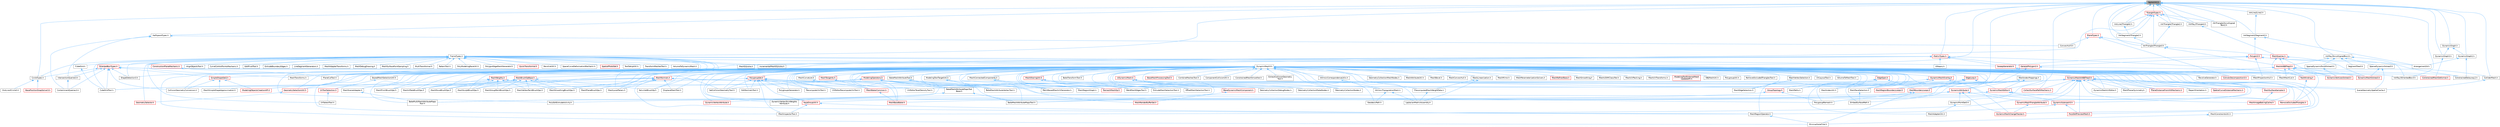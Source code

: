 digraph "VectorUtil.h"
{
 // INTERACTIVE_SVG=YES
 // LATEX_PDF_SIZE
  bgcolor="transparent";
  edge [fontname=Helvetica,fontsize=10,labelfontname=Helvetica,labelfontsize=10];
  node [fontname=Helvetica,fontsize=10,shape=box,height=0.2,width=0.4];
  Node1 [id="Node000001",label="VectorUtil.h",height=0.2,width=0.4,color="gray40", fillcolor="grey60", style="filled", fontcolor="black",tooltip=" "];
  Node1 -> Node2 [id="edge1_Node000001_Node000002",dir="back",color="steelblue1",style="solid",tooltip=" "];
  Node2 [id="Node000002",label="CircleTypes.h",height=0.2,width=0.4,color="grey40", fillcolor="white", style="filled",URL="$d0/d38/CircleTypes_8h.html",tooltip=" "];
  Node2 -> Node3 [id="edge2_Node000002_Node000003",dir="back",color="steelblue1",style="solid",tooltip=" "];
  Node3 [id="Node000003",label="BasePositionSnapSolver3.h",height=0.2,width=0.4,color="red", fillcolor="#FFF0F0", style="filled",URL="$d4/d62/BasePositionSnapSolver3_8h.html",tooltip=" "];
  Node2 -> Node11 [id="edge3_Node000002_Node000011",dir="back",color="steelblue1",style="solid",tooltip=" "];
  Node11 [id="Node000011",label="DistLine3Circle3.h",height=0.2,width=0.4,color="grey40", fillcolor="white", style="filled",URL="$dc/d29/DistLine3Circle3_8h.html",tooltip=" "];
  Node1 -> Node12 [id="edge4_Node000001_Node000012",dir="back",color="steelblue1",style="solid",tooltip=" "];
  Node12 [id="Node000012",label="ColliderMesh.h",height=0.2,width=0.4,color="grey40", fillcolor="white", style="filled",URL="$d8/d3c/ColliderMesh_8h.html",tooltip=" "];
  Node12 -> Node13 [id="edge5_Node000012_Node000013",dir="back",color="steelblue1",style="solid",tooltip=" "];
  Node13 [id="Node000013",label="SceneGeometrySpatialCache.h",height=0.2,width=0.4,color="grey40", fillcolor="white", style="filled",URL="$d6/d6f/SceneGeometrySpatialCache_8h.html",tooltip=" "];
  Node1 -> Node14 [id="edge6_Node000001_Node000014",dir="back",color="steelblue1",style="solid",tooltip=" "];
  Node14 [id="Node000014",label="DynamicGraph.h",height=0.2,width=0.4,color="grey40", fillcolor="white", style="filled",URL="$d9/d3f/DynamicGraph_8h.html",tooltip=" "];
  Node14 -> Node15 [id="edge7_Node000014_Node000015",dir="back",color="steelblue1",style="solid",tooltip=" "];
  Node15 [id="Node000015",label="DynamicGraph2.h",height=0.2,width=0.4,color="grey40", fillcolor="white", style="filled",URL="$df/d51/DynamicGraph2_8h.html",tooltip=" "];
  Node15 -> Node16 [id="edge8_Node000015_Node000016",dir="back",color="steelblue1",style="solid",tooltip=" "];
  Node16 [id="Node000016",label="Arrangement2d.h",height=0.2,width=0.4,color="grey40", fillcolor="white", style="filled",URL="$de/d7e/Arrangement2d_8h.html",tooltip=" "];
  Node15 -> Node17 [id="edge9_Node000015_Node000017",dir="back",color="steelblue1",style="solid",tooltip=" "];
  Node17 [id="Node000017",label="ConstrainedDelaunay2.h",height=0.2,width=0.4,color="grey40", fillcolor="white", style="filled",URL="$de/dbf/ConstrainedDelaunay2_8h.html",tooltip=" "];
  Node14 -> Node18 [id="edge10_Node000014_Node000018",dir="back",color="steelblue1",style="solid",tooltip=" "];
  Node18 [id="Node000018",label="DynamicGraph3.h",height=0.2,width=0.4,color="grey40", fillcolor="white", style="filled",URL="$dd/d8e/DynamicGraph3_8h.html",tooltip=" "];
  Node18 -> Node19 [id="edge11_Node000018_Node000019",dir="back",color="steelblue1",style="solid",tooltip=" "];
  Node19 [id="Node000019",label="ConstrainedMeshDeformer.h",height=0.2,width=0.4,color="red", fillcolor="#FFF0F0", style="filled",URL="$df/ddf/ConstrainedMeshDeformer_8h.html",tooltip=" "];
  Node1 -> Node15 [id="edge12_Node000001_Node000015",dir="back",color="steelblue1",style="solid",tooltip=" "];
  Node1 -> Node18 [id="edge13_Node000001_Node000018",dir="back",color="steelblue1",style="solid",tooltip=" "];
  Node1 -> Node22 [id="edge14_Node000001_Node000022",dir="back",color="steelblue1",style="solid",tooltip=" "];
  Node22 [id="Node000022",label="DynamicMesh3.h",height=0.2,width=0.4,color="grey40", fillcolor="white", style="filled",URL="$d5/d34/DynamicMesh3_8h.html",tooltip=" "];
  Node22 -> Node23 [id="edge15_Node000022_Node000023",dir="back",color="steelblue1",style="solid",tooltip=" "];
  Node23 [id="Node000023",label="BakeMeshAttributeMapsTool.h",height=0.2,width=0.4,color="grey40", fillcolor="white", style="filled",URL="$d8/d14/BakeMeshAttributeMapsTool_8h.html",tooltip=" "];
  Node22 -> Node24 [id="edge16_Node000022_Node000024",dir="back",color="steelblue1",style="solid",tooltip=" "];
  Node24 [id="Node000024",label="BakeMeshAttributeMapsTool\lBase.h",height=0.2,width=0.4,color="grey40", fillcolor="white", style="filled",URL="$dc/d68/BakeMeshAttributeMapsToolBase_8h.html",tooltip=" "];
  Node24 -> Node23 [id="edge17_Node000024_Node000023",dir="back",color="steelblue1",style="solid",tooltip=" "];
  Node24 -> Node25 [id="edge18_Node000024_Node000025",dir="back",color="steelblue1",style="solid",tooltip=" "];
  Node25 [id="Node000025",label="BakeMultiMeshAttributeMaps\lTool.h",height=0.2,width=0.4,color="grey40", fillcolor="white", style="filled",URL="$d7/d65/BakeMultiMeshAttributeMapsTool_8h.html",tooltip=" "];
  Node22 -> Node26 [id="edge19_Node000022_Node000026",dir="back",color="steelblue1",style="solid",tooltip=" "];
  Node26 [id="Node000026",label="BakeMeshAttributeTool.h",height=0.2,width=0.4,color="grey40", fillcolor="white", style="filled",URL="$d0/d82/BakeMeshAttributeTool_8h.html",tooltip=" "];
  Node26 -> Node24 [id="edge20_Node000026_Node000024",dir="back",color="steelblue1",style="solid",tooltip=" "];
  Node26 -> Node27 [id="edge21_Node000026_Node000027",dir="back",color="steelblue1",style="solid",tooltip=" "];
  Node27 [id="Node000027",label="BakeMeshAttributeVertexTool.h",height=0.2,width=0.4,color="grey40", fillcolor="white", style="filled",URL="$d6/d76/BakeMeshAttributeVertexTool_8h.html",tooltip=" "];
  Node22 -> Node27 [id="edge22_Node000022_Node000027",dir="back",color="steelblue1",style="solid",tooltip=" "];
  Node22 -> Node25 [id="edge23_Node000022_Node000025",dir="back",color="steelblue1",style="solid",tooltip=" "];
  Node22 -> Node28 [id="edge24_Node000022_Node000028",dir="back",color="steelblue1",style="solid",tooltip=" "];
  Node28 [id="Node000028",label="BakeTransformTool.h",height=0.2,width=0.4,color="grey40", fillcolor="white", style="filled",URL="$dc/d39/BakeTransformTool_8h.html",tooltip=" "];
  Node22 -> Node29 [id="edge25_Node000022_Node000029",dir="back",color="steelblue1",style="solid",tooltip=" "];
  Node29 [id="Node000029",label="BaseDynamicMeshComponent.h",height=0.2,width=0.4,color="red", fillcolor="#FFF0F0", style="filled",URL="$d3/df4/BaseDynamicMeshComponent_8h.html",tooltip=" "];
  Node29 -> Node42 [id="edge26_Node000029_Node000042",dir="back",color="steelblue1",style="solid",tooltip=" "];
  Node42 [id="Node000042",label="MeshRenderBufferSet.h",height=0.2,width=0.4,color="red", fillcolor="#FFF0F0", style="filled",URL="$de/dc2/MeshRenderBufferSet_8h.html",tooltip=" "];
  Node22 -> Node67 [id="edge27_Node000022_Node000067",dir="back",color="steelblue1",style="solid",tooltip=" "];
  Node67 [id="Node000067",label="BaseMeshProcessingTool.h",height=0.2,width=0.4,color="red", fillcolor="#FFF0F0", style="filled",URL="$d4/d77/BaseMeshProcessingTool_8h.html",tooltip=" "];
  Node22 -> Node111 [id="edge28_Node000022_Node000111",dir="back",color="steelblue1",style="solid",tooltip=" "];
  Node111 [id="Node000111",label="CollectSurfacePathMechanic.h",height=0.2,width=0.4,color="red", fillcolor="#FFF0F0", style="filled",URL="$d5/dd0/CollectSurfacePathMechanic_8h.html",tooltip=" "];
  Node22 -> Node112 [id="edge29_Node000022_Node000112",dir="back",color="steelblue1",style="solid",tooltip=" "];
  Node112 [id="Node000112",label="CollisionGeometryConversion.h",height=0.2,width=0.4,color="grey40", fillcolor="white", style="filled",URL="$df/d0d/CollisionGeometryConversion_8h.html",tooltip=" "];
  Node22 -> Node61 [id="edge30_Node000022_Node000061",dir="back",color="steelblue1",style="solid",tooltip=" "];
  Node61 [id="Node000061",label="CombineMeshesTool.h",height=0.2,width=0.4,color="grey40", fillcolor="white", style="filled",URL="$dd/da3/CombineMeshesTool_8h.html",tooltip=" "];
  Node22 -> Node113 [id="edge31_Node000022_Node000113",dir="back",color="steelblue1",style="solid",tooltip=" "];
  Node113 [id="Node000113",label="ComponentCollisionUtil.h",height=0.2,width=0.4,color="grey40", fillcolor="white", style="filled",URL="$d9/d1c/ComponentCollisionUtil_8h.html",tooltip=" "];
  Node22 -> Node19 [id="edge32_Node000022_Node000019",dir="back",color="steelblue1",style="solid",tooltip=" "];
  Node22 -> Node114 [id="edge33_Node000022_Node000114",dir="back",color="steelblue1",style="solid",tooltip=" "];
  Node114 [id="Node000114",label="ConstrainedMeshSmoother.h",height=0.2,width=0.4,color="grey40", fillcolor="white", style="filled",URL="$d7/d9e/ConstrainedMeshSmoother_8h.html",tooltip=" "];
  Node22 -> Node115 [id="edge34_Node000022_Node000115",dir="back",color="steelblue1",style="solid",tooltip=" "];
  Node115 [id="Node000115",label="ConvexDecomposition3.h",height=0.2,width=0.4,color="red", fillcolor="#FFF0F0", style="filled",URL="$d4/d2b/ConvexDecomposition3_8h.html",tooltip=" "];
  Node22 -> Node70 [id="edge35_Node000022_Node000070",dir="back",color="steelblue1",style="solid",tooltip=" "];
  Node70 [id="Node000070",label="DisplaceMeshTool.h",height=0.2,width=0.4,color="grey40", fillcolor="white", style="filled",URL="$da/d28/DisplaceMeshTool_8h.html",tooltip=" "];
  Node22 -> Node118 [id="edge36_Node000022_Node000118",dir="back",color="steelblue1",style="solid",tooltip=" "];
  Node118 [id="Node000118",label="DynamicAttribute.h",height=0.2,width=0.4,color="red", fillcolor="#FFF0F0", style="filled",URL="$d8/db1/DynamicAttribute_8h.html",tooltip=" "];
  Node118 -> Node121 [id="edge37_Node000118_Node000121",dir="back",color="steelblue1",style="solid",tooltip=" "];
  Node121 [id="Node000121",label="DynamicMeshChangeTracker.h",height=0.2,width=0.4,color="red", fillcolor="#FFF0F0", style="filled",URL="$dd/df0/DynamicMeshChangeTracker_8h.html",tooltip=" "];
  Node118 -> Node225 [id="edge38_Node000118_Node000225",dir="back",color="steelblue1",style="solid",tooltip=" "];
  Node225 [id="Node000225",label="DynamicMeshTriangleAttribute.h",height=0.2,width=0.4,color="red", fillcolor="#FFF0F0", style="filled",URL="$d0/d85/DynamicMeshTriangleAttribute_8h.html",tooltip=" "];
  Node225 -> Node121 [id="edge39_Node000225_Node000121",dir="back",color="steelblue1",style="solid",tooltip=" "];
  Node118 -> Node226 [id="edge40_Node000118_Node000226",dir="back",color="steelblue1",style="solid",tooltip=" "];
  Node226 [id="Node000226",label="DynamicPointSet3.h",height=0.2,width=0.4,color="grey40", fillcolor="white", style="filled",URL="$d3/d32/DynamicPointSet3_8h.html",tooltip=" "];
  Node226 -> Node227 [id="edge41_Node000226_Node000227",dir="back",color="steelblue1",style="solid",tooltip=" "];
  Node227 [id="Node000227",label="MeshAdapterUtil.h",height=0.2,width=0.4,color="grey40", fillcolor="white", style="filled",URL="$d7/d6b/MeshAdapterUtil_8h.html",tooltip=" "];
  Node118 -> Node228 [id="edge42_Node000118_Node000228",dir="back",color="steelblue1",style="solid",tooltip=" "];
  Node228 [id="Node000228",label="DynamicVertexAttribute.h",height=0.2,width=0.4,color="red", fillcolor="#FFF0F0", style="filled",URL="$d4/de7/DynamicVertexAttribute_8h.html",tooltip=" "];
  Node118 -> Node229 [id="edge43_Node000118_Node000229",dir="back",color="steelblue1",style="solid",tooltip=" "];
  Node229 [id="Node000229",label="DynamicVertexSkinWeights\lAttribute.h",height=0.2,width=0.4,color="grey40", fillcolor="white", style="filled",URL="$db/d5b/DynamicVertexSkinWeightsAttribute_8h.html",tooltip=" "];
  Node22 -> Node230 [id="edge44_Node000022_Node000230",dir="back",color="steelblue1",style="solid",tooltip=" "];
  Node230 [id="Node000230",label="DynamicMeshAABBTree3.h",height=0.2,width=0.4,color="red", fillcolor="#FFF0F0", style="filled",URL="$d5/d0d/DynamicMeshAABBTree3_8h.html",tooltip=" "];
  Node230 -> Node23 [id="edge45_Node000230_Node000023",dir="back",color="steelblue1",style="solid",tooltip=" "];
  Node230 -> Node27 [id="edge46_Node000230_Node000027",dir="back",color="steelblue1",style="solid",tooltip=" "];
  Node230 -> Node111 [id="edge47_Node000230_Node000111",dir="back",color="steelblue1",style="solid",tooltip=" "];
  Node230 -> Node231 [id="edge48_Node000230_Node000231",dir="back",color="steelblue1",style="solid",tooltip=" "];
  Node231 [id="Node000231",label="CubeGridTool.h",height=0.2,width=0.4,color="grey40", fillcolor="white", style="filled",URL="$d3/d38/CubeGridTool_8h.html",tooltip=" "];
  Node230 -> Node148 [id="edge49_Node000230_Node000148",dir="back",color="steelblue1",style="solid",tooltip=" "];
  Node148 [id="Node000148",label="DynamicMeshUVEditor.h",height=0.2,width=0.4,color="grey40", fillcolor="white", style="filled",URL="$d9/d1e/DynamicMeshUVEditor_8h.html",tooltip=" "];
  Node230 -> Node161 [id="edge50_Node000230_Node000161",dir="back",color="steelblue1",style="solid",tooltip=" "];
  Node161 [id="Node000161",label="MeshBakerCommon.h",height=0.2,width=0.4,color="red", fillcolor="#FFF0F0", style="filled",URL="$d9/d92/MeshBakerCommon_8h.html",tooltip=" "];
  Node161 -> Node162 [id="edge51_Node000161_Node000162",dir="back",color="steelblue1",style="solid",tooltip=" "];
  Node162 [id="Node000162",label="MeshBaseBaker.h",height=0.2,width=0.4,color="red", fillcolor="#FFF0F0", style="filled",URL="$d7/ddc/MeshBaseBaker_8h.html",tooltip=" "];
  Node230 -> Node162 [id="edge52_Node000230_Node000162",dir="back",color="steelblue1",style="solid",tooltip=" "];
  Node230 -> Node174 [id="edge53_Node000230_Node000174",dir="back",color="steelblue1",style="solid",tooltip=" "];
  Node174 [id="Node000174",label="MeshImageBakingCache.h",height=0.2,width=0.4,color="red", fillcolor="#FFF0F0", style="filled",URL="$dd/d09/MeshImageBakingCache_8h.html",tooltip=" "];
  Node230 -> Node53 [id="edge54_Node000230_Node000053",dir="back",color="steelblue1",style="solid",tooltip=" "];
  Node53 [id="Node000053",label="MeshInspectorTool.h",height=0.2,width=0.4,color="grey40", fillcolor="white", style="filled",URL="$de/da1/MeshInspectorTool_8h.html",tooltip=" "];
  Node230 -> Node237 [id="edge55_Node000230_Node000237",dir="back",color="steelblue1",style="solid",tooltip=" "];
  Node237 [id="Node000237",label="MeshPlanarSymmetry.h",height=0.2,width=0.4,color="grey40", fillcolor="white", style="filled",URL="$d7/d1d/MeshPlanarSymmetry_8h.html",tooltip=" "];
  Node230 -> Node191 [id="edge56_Node000230_Node000191",dir="back",color="steelblue1",style="solid",tooltip=" "];
  Node191 [id="Node000191",label="MeshSurfaceSampler.h",height=0.2,width=0.4,color="red", fillcolor="#FFF0F0", style="filled",URL="$de/d0c/MeshSurfaceSampler_8h.html",tooltip=" "];
  Node191 -> Node174 [id="edge57_Node000191_Node000174",dir="back",color="steelblue1",style="solid",tooltip=" "];
  Node230 -> Node238 [id="edge58_Node000230_Node000238",dir="back",color="steelblue1",style="solid",tooltip=" "];
  Node238 [id="Node000238",label="PlaneDistanceFromHitMechanic.h",height=0.2,width=0.4,color="red", fillcolor="#FFF0F0", style="filled",URL="$dc/dea/PlaneDistanceFromHitMechanic_8h.html",tooltip=" "];
  Node230 -> Node88 [id="edge59_Node000230_Node000088",dir="back",color="steelblue1",style="solid",tooltip=" "];
  Node88 [id="Node000088",label="PolyEditPreviewMesh.h",height=0.2,width=0.4,color="red", fillcolor="#FFF0F0", style="filled",URL="$d2/de8/PolyEditPreviewMesh_8h.html",tooltip=" "];
  Node230 -> Node244 [id="edge60_Node000230_Node000244",dir="back",color="steelblue1",style="solid",tooltip=" "];
  Node244 [id="Node000244",label="RemeshMeshOp.h",height=0.2,width=0.4,color="red", fillcolor="#FFF0F0", style="filled",URL="$d5/d2c/RemeshMeshOp_8h.html",tooltip=" "];
  Node230 -> Node245 [id="edge61_Node000230_Node000245",dir="back",color="steelblue1",style="solid",tooltip=" "];
  Node245 [id="Node000245",label="RepairOrientation.h",height=0.2,width=0.4,color="grey40", fillcolor="white", style="filled",URL="$dc/d47/RepairOrientation_8h.html",tooltip=" "];
  Node230 -> Node13 [id="edge62_Node000230_Node000013",dir="back",color="steelblue1",style="solid",tooltip=" "];
  Node230 -> Node246 [id="edge63_Node000230_Node000246",dir="back",color="steelblue1",style="solid",tooltip=" "];
  Node246 [id="Node000246",label="SpatialCurveDistanceMechanic.h",height=0.2,width=0.4,color="red", fillcolor="#FFF0F0", style="filled",URL="$d3/d29/SpatialCurveDistanceMechanic_8h.html",tooltip=" "];
  Node230 -> Node92 [id="edge64_Node000230_Node000092",dir="back",color="steelblue1",style="solid",tooltip=" "];
  Node92 [id="Node000092",label="UVEditorTexelDensityTool.h",height=0.2,width=0.4,color="grey40", fillcolor="white", style="filled",URL="$d0/d8b/UVEditorTexelDensityTool_8h.html",tooltip=" "];
  Node230 -> Node87 [id="edge65_Node000230_Node000087",dir="back",color="steelblue1",style="solid",tooltip=" "];
  Node87 [id="Node000087",label="WeldMeshEdgesTool.h",height=0.2,width=0.4,color="grey40", fillcolor="white", style="filled",URL="$d5/d6e/WeldMeshEdgesTool_8h.html",tooltip=" "];
  Node22 -> Node121 [id="edge66_Node000022_Node000121",dir="back",color="steelblue1",style="solid",tooltip=" "];
  Node22 -> Node135 [id="edge67_Node000022_Node000135",dir="back",color="steelblue1",style="solid",tooltip=" "];
  Node135 [id="Node000135",label="DynamicMeshEditor.h",height=0.2,width=0.4,color="red", fillcolor="#FFF0F0", style="filled",URL="$d2/db3/DynamicMeshEditor_8h.html",tooltip=" "];
  Node135 -> Node136 [id="edge68_Node000135_Node000136",dir="back",color="steelblue1",style="solid",tooltip=" "];
  Node136 [id="Node000136",label="DynamicSubmesh3.h",height=0.2,width=0.4,color="red", fillcolor="#FFF0F0", style="filled",URL="$df/d5e/DynamicSubmesh3_8h.html",tooltip=" "];
  Node136 -> Node137 [id="edge69_Node000136_Node000137",dir="back",color="steelblue1",style="solid",tooltip=" "];
  Node137 [id="Node000137",label="MeshRegionOperator.h",height=0.2,width=0.4,color="grey40", fillcolor="white", style="filled",URL="$db/d2c/MeshRegionOperator_8h.html",tooltip=" "];
  Node137 -> Node138 [id="edge70_Node000137_Node000138",dir="back",color="steelblue1",style="solid",tooltip=" "];
  Node138 [id="Node000138",label="MinimalHoleFiller.h",height=0.2,width=0.4,color="grey40", fillcolor="white", style="filled",URL="$dc/d8e/MinimalHoleFiller_8h.html",tooltip=" "];
  Node136 -> Node88 [id="edge71_Node000136_Node000088",dir="back",color="steelblue1",style="solid",tooltip=" "];
  Node135 -> Node142 [id="edge72_Node000135_Node000142",dir="back",color="steelblue1",style="solid",tooltip=" "];
  Node142 [id="Node000142",label="FaceGroupUtil.h",height=0.2,width=0.4,color="red", fillcolor="#FFF0F0", style="filled",URL="$d6/d29/FaceGroupUtil_8h.html",tooltip=" "];
  Node142 -> Node53 [id="edge73_Node000142_Node000053",dir="back",color="steelblue1",style="solid",tooltip=" "];
  Node142 -> Node137 [id="edge74_Node000142_Node000137",dir="back",color="steelblue1",style="solid",tooltip=" "];
  Node135 -> Node146 [id="edge75_Node000135_Node000146",dir="back",color="steelblue1",style="solid",tooltip=" "];
  Node146 [id="Node000146",label="RemoveOccludedTriangles.h",height=0.2,width=0.4,color="red", fillcolor="#FFF0F0", style="filled",URL="$dc/d7b/RemoveOccludedTriangles_8h.html",tooltip=" "];
  Node22 -> Node247 [id="edge76_Node000022_Node000247",dir="back",color="steelblue1",style="solid",tooltip=" "];
  Node247 [id="Node000247",label="DynamicMeshOctree3.h",height=0.2,width=0.4,color="red", fillcolor="#FFF0F0", style="filled",URL="$d8/d9f/DynamicMeshOctree3_8h.html",tooltip=" "];
  Node22 -> Node248 [id="edge77_Node000022_Node000248",dir="back",color="steelblue1",style="solid",tooltip=" "];
  Node248 [id="Node000248",label="DynamicMeshOverlay.h",height=0.2,width=0.4,color="red", fillcolor="#FFF0F0", style="filled",URL="$de/d26/DynamicMeshOverlay_8h.html",tooltip=" "];
  Node248 -> Node121 [id="edge78_Node000248_Node000121",dir="back",color="steelblue1",style="solid",tooltip=" "];
  Node248 -> Node249 [id="edge79_Node000248_Node000249",dir="back",color="steelblue1",style="solid",tooltip=" "];
  Node249 [id="Node000249",label="MeshIndexUtil.h",height=0.2,width=0.4,color="grey40", fillcolor="white", style="filled",URL="$db/d70/MeshIndexUtil_8h.html",tooltip=" "];
  Node248 -> Node250 [id="edge80_Node000248_Node000250",dir="back",color="steelblue1",style="solid",tooltip=" "];
  Node250 [id="Node000250",label="MeshRegionBoundaryLoops.h",height=0.2,width=0.4,color="red", fillcolor="#FFF0F0", style="filled",URL="$d0/d20/MeshRegionBoundaryLoops_8h.html",tooltip=" "];
  Node22 -> Node225 [id="edge81_Node000022_Node000225",dir="back",color="steelblue1",style="solid",tooltip=" "];
  Node22 -> Node148 [id="edge82_Node000022_Node000148",dir="back",color="steelblue1",style="solid",tooltip=" "];
  Node22 -> Node136 [id="edge83_Node000022_Node000136",dir="back",color="steelblue1",style="solid",tooltip=" "];
  Node22 -> Node228 [id="edge84_Node000022_Node000228",dir="back",color="steelblue1",style="solid",tooltip=" "];
  Node22 -> Node229 [id="edge85_Node000022_Node000229",dir="back",color="steelblue1",style="solid",tooltip=" "];
  Node22 -> Node254 [id="edge86_Node000022_Node000254",dir="back",color="steelblue1",style="solid",tooltip=" "];
  Node254 [id="Node000254",label="DynamicVerticesOctree3.h",height=0.2,width=0.4,color="red", fillcolor="#FFF0F0", style="filled",URL="$df/d7e/DynamicVerticesOctree3_8h.html",tooltip=" "];
  Node22 -> Node255 [id="edge87_Node000022_Node000255",dir="back",color="steelblue1",style="solid",tooltip=" "];
  Node255 [id="Node000255",label="EdgeLoop.h",height=0.2,width=0.4,color="red", fillcolor="#FFF0F0", style="filled",URL="$d7/df0/EdgeLoop_8h.html",tooltip=" "];
  Node255 -> Node135 [id="edge88_Node000255_Node000135",dir="back",color="steelblue1",style="solid",tooltip=" "];
  Node255 -> Node256 [id="edge89_Node000255_Node000256",dir="back",color="steelblue1",style="solid",tooltip=" "];
  Node256 [id="Node000256",label="MeshBoundaryLoops.h",height=0.2,width=0.4,color="red", fillcolor="#FFF0F0", style="filled",URL="$d2/d9c/MeshBoundaryLoops_8h.html",tooltip=" "];
  Node256 -> Node138 [id="edge90_Node000256_Node000138",dir="back",color="steelblue1",style="solid",tooltip=" "];
  Node256 -> Node159 [id="edge91_Node000256_Node000159",dir="back",color="steelblue1",style="solid",tooltip=" "];
  Node159 [id="Node000159",label="PolygroupRemesh.h",height=0.2,width=0.4,color="grey40", fillcolor="white", style="filled",URL="$d7/df6/PolygroupRemesh_8h.html",tooltip=" "];
  Node255 -> Node260 [id="edge92_Node000255_Node000260",dir="back",color="steelblue1",style="solid",tooltip=" "];
  Node260 [id="Node000260",label="MeshFaceSelection.h",height=0.2,width=0.4,color="grey40", fillcolor="white", style="filled",URL="$de/de2/MeshFaceSelection_8h.html",tooltip=" "];
  Node260 -> Node261 [id="edge93_Node000260_Node000261",dir="back",color="steelblue1",style="solid",tooltip=" "];
  Node261 [id="Node000261",label="EmbedSurfacePath.h",height=0.2,width=0.4,color="grey40", fillcolor="white", style="filled",URL="$d6/da4/EmbedSurfacePath_8h.html",tooltip=" "];
  Node255 -> Node250 [id="edge94_Node000255_Node000250",dir="back",color="steelblue1",style="solid",tooltip=" "];
  Node22 -> Node262 [id="edge95_Node000022_Node000262",dir="back",color="steelblue1",style="solid",tooltip=" "];
  Node262 [id="Node000262",label="EdgeSpan.h",height=0.2,width=0.4,color="red", fillcolor="#FFF0F0", style="filled",URL="$d5/d02/EdgeSpan_8h.html",tooltip=" "];
  Node262 -> Node150 [id="edge96_Node000262_Node000150",dir="back",color="steelblue1",style="solid",tooltip=" "];
  Node150 [id="Node000150",label="GroupTopology.h",height=0.2,width=0.4,color="red", fillcolor="#FFF0F0", style="filled",URL="$d3/d84/GroupTopology_8h.html",tooltip=" "];
  Node150 -> Node158 [id="edge97_Node000150_Node000158",dir="back",color="steelblue1",style="solid",tooltip=" "];
  Node158 [id="Node000158",label="PolyEditExtrudeActivity.h",height=0.2,width=0.4,color="grey40", fillcolor="white", style="filled",URL="$db/d72/PolyEditExtrudeActivity_8h.html",tooltip=" "];
  Node150 -> Node159 [id="edge98_Node000150_Node000159",dir="back",color="steelblue1",style="solid",tooltip=" "];
  Node262 -> Node256 [id="edge99_Node000262_Node000256",dir="back",color="steelblue1",style="solid",tooltip=" "];
  Node262 -> Node264 [id="edge100_Node000262_Node000264",dir="back",color="steelblue1",style="solid",tooltip=" "];
  Node264 [id="Node000264",label="MeshPaths.h",height=0.2,width=0.4,color="grey40", fillcolor="white", style="filled",URL="$d4/d5f/MeshPaths_8h.html",tooltip=" "];
  Node22 -> Node72 [id="edge101_Node000022_Node000072",dir="back",color="steelblue1",style="solid",tooltip=" "];
  Node72 [id="Node000072",label="EditNormalsTool.h",height=0.2,width=0.4,color="grey40", fillcolor="white", style="filled",URL="$de/d53/EditNormalsTool_8h.html",tooltip=" "];
  Node22 -> Node266 [id="edge102_Node000022_Node000266",dir="back",color="steelblue1",style="solid",tooltip=" "];
  Node266 [id="Node000266",label="ExtractCollisionGeometry\lTool.h",height=0.2,width=0.4,color="grey40", fillcolor="white", style="filled",URL="$d6/dbd/ExtractCollisionGeometryTool_8h.html",tooltip=" "];
  Node22 -> Node267 [id="edge103_Node000022_Node000267",dir="back",color="steelblue1",style="solid",tooltip=" "];
  Node267 [id="Node000267",label="ExtrudeMeshSelectionTool.h",height=0.2,width=0.4,color="grey40", fillcolor="white", style="filled",URL="$dc/d31/ExtrudeMeshSelectionTool_8h.html",tooltip=" "];
  Node22 -> Node142 [id="edge104_Node000022_Node000142",dir="back",color="steelblue1",style="solid",tooltip=" "];
  Node22 -> Node268 [id="edge105_Node000022_Node000268",dir="back",color="steelblue1",style="solid",tooltip=" "];
  Node268 [id="Node000268",label="GeodesicPath.h",height=0.2,width=0.4,color="grey40", fillcolor="white", style="filled",URL="$d5/de5/GeodesicPath_8h.html",tooltip=" "];
  Node22 -> Node117 [id="edge106_Node000022_Node000117",dir="back",color="steelblue1",style="solid",tooltip=" "];
  Node117 [id="Node000117",label="GeometryCollectionDebugNodes.h",height=0.2,width=0.4,color="grey40", fillcolor="white", style="filled",URL="$dd/d38/GeometryCollectionDebugNodes_8h.html",tooltip=" "];
  Node22 -> Node129 [id="edge107_Node000022_Node000129",dir="back",color="steelblue1",style="solid",tooltip=" "];
  Node129 [id="Node000129",label="GeometryCollectionMakeNodes.h",height=0.2,width=0.4,color="grey40", fillcolor="white", style="filled",URL="$d6/d20/GeometryCollectionMakeNodes_8h.html",tooltip=" "];
  Node22 -> Node128 [id="edge108_Node000022_Node000128",dir="back",color="steelblue1",style="solid",tooltip=" "];
  Node128 [id="Node000128",label="GeometryCollectionMeshNodes.h",height=0.2,width=0.4,color="grey40", fillcolor="white", style="filled",URL="$d7/d46/GeometryCollectionMeshNodes_8h.html",tooltip=" "];
  Node22 -> Node130 [id="edge109_Node000022_Node000130",dir="back",color="steelblue1",style="solid",tooltip=" "];
  Node130 [id="Node000130",label="GeometryCollectionNodes.h",height=0.2,width=0.4,color="grey40", fillcolor="white", style="filled",URL="$d6/d73/GeometryCollectionNodes_8h.html",tooltip=" "];
  Node22 -> Node150 [id="edge110_Node000022_Node000150",dir="back",color="steelblue1",style="solid",tooltip=" "];
  Node22 -> Node269 [id="edge111_Node000022_Node000269",dir="back",color="steelblue1",style="solid",tooltip=" "];
  Node269 [id="Node000269",label="IntrinsicCorrespondenceUtils.h",height=0.2,width=0.4,color="grey40", fillcolor="white", style="filled",URL="$dd/d68/IntrinsicCorrespondenceUtils_8h.html",tooltip=" "];
  Node269 -> Node270 [id="edge112_Node000269_Node000270",dir="back",color="steelblue1",style="solid",tooltip=" "];
  Node270 [id="Node000270",label="IntrinsicTriangulationMesh.h",height=0.2,width=0.4,color="grey40", fillcolor="white", style="filled",URL="$d7/d38/IntrinsicTriangulationMesh_8h.html",tooltip=" "];
  Node270 -> Node268 [id="edge113_Node000270_Node000268",dir="back",color="steelblue1",style="solid",tooltip=" "];
  Node270 -> Node271 [id="edge114_Node000270_Node000271",dir="back",color="steelblue1",style="solid",tooltip=" "];
  Node271 [id="Node000271",label="LaplacianMatrixAssembly.h",height=0.2,width=0.4,color="grey40", fillcolor="white", style="filled",URL="$d4/dff/LaplacianMatrixAssembly_8h.html",tooltip=" "];
  Node22 -> Node270 [id="edge115_Node000022_Node000270",dir="back",color="steelblue1",style="solid",tooltip=" "];
  Node22 -> Node96 [id="edge116_Node000022_Node000096",dir="back",color="steelblue1",style="solid",tooltip=" "];
  Node96 [id="Node000096",label="KelvinletBrushOp.h",height=0.2,width=0.4,color="grey40", fillcolor="white", style="filled",URL="$d9/d5c/KelvinletBrushOp_8h.html",tooltip=" "];
  Node22 -> Node271 [id="edge117_Node000022_Node000271",dir="back",color="steelblue1",style="solid",tooltip=" "];
  Node22 -> Node227 [id="edge118_Node000022_Node000227",dir="back",color="steelblue1",style="solid",tooltip=" "];
  Node22 -> Node160 [id="edge119_Node000022_Node000160",dir="back",color="steelblue1",style="solid",tooltip=" "];
  Node160 [id="Node000160",label="MeshAttributeUtil.h",height=0.2,width=0.4,color="grey40", fillcolor="white", style="filled",URL="$d6/db6/MeshAttributeUtil_8h.html",tooltip=" "];
  Node22 -> Node161 [id="edge120_Node000022_Node000161",dir="back",color="steelblue1",style="solid",tooltip=" "];
  Node22 -> Node162 [id="edge121_Node000022_Node000162",dir="back",color="steelblue1",style="solid",tooltip=" "];
  Node22 -> Node272 [id="edge122_Node000022_Node000272",dir="back",color="steelblue1",style="solid",tooltip=" "];
  Node272 [id="Node000272",label="MeshBevel.h",height=0.2,width=0.4,color="grey40", fillcolor="white", style="filled",URL="$de/d89/MeshBevel_8h.html",tooltip=" "];
  Node22 -> Node256 [id="edge123_Node000022_Node000256",dir="back",color="steelblue1",style="solid",tooltip=" "];
  Node22 -> Node273 [id="edge124_Node000022_Node000273",dir="back",color="steelblue1",style="solid",tooltip=" "];
  Node273 [id="Node000273",label="MeshConnectedComponents.h",height=0.2,width=0.4,color="grey40", fillcolor="white", style="filled",URL="$dc/d07/MeshConnectedComponents_8h.html",tooltip=" "];
  Node273 -> Node274 [id="edge125_Node000273_Node000274",dir="back",color="steelblue1",style="solid",tooltip=" "];
  Node274 [id="Node000274",label="MeshRegionGraph.h",height=0.2,width=0.4,color="grey40", fillcolor="white", style="filled",URL="$d4/d1b/MeshRegionGraph_8h.html",tooltip=" "];
  Node273 -> Node202 [id="edge126_Node000273_Node000202",dir="back",color="steelblue1",style="solid",tooltip=" "];
  Node202 [id="Node000202",label="PatchBasedMeshUVGenerator.h",height=0.2,width=0.4,color="grey40", fillcolor="white", style="filled",URL="$df/df3/PatchBasedMeshUVGenerator_8h.html",tooltip=" "];
  Node22 -> Node171 [id="edge127_Node000022_Node000171",dir="back",color="steelblue1",style="solid",tooltip=" "];
  Node171 [id="Node000171",label="MeshConstraintsUtil.h",height=0.2,width=0.4,color="grey40", fillcolor="white", style="filled",URL="$d6/d05/MeshConstraintsUtil_8h.html",tooltip=" "];
  Node171 -> Node138 [id="edge128_Node000171_Node000138",dir="back",color="steelblue1",style="solid",tooltip=" "];
  Node22 -> Node275 [id="edge129_Node000022_Node000275",dir="back",color="steelblue1",style="solid",tooltip=" "];
  Node275 [id="Node000275",label="MeshConvexHull.h",height=0.2,width=0.4,color="grey40", fillcolor="white", style="filled",URL="$dd/d4b/MeshConvexHull_8h.html",tooltip=" "];
  Node22 -> Node276 [id="edge130_Node000022_Node000276",dir="back",color="steelblue1",style="solid",tooltip=" "];
  Node276 [id="Node000276",label="MeshCurvature.h",height=0.2,width=0.4,color="grey40", fillcolor="white", style="filled",URL="$d1/d2b/MeshCurvature_8h.html",tooltip=" "];
  Node276 -> Node161 [id="edge131_Node000276_Node000161",dir="back",color="steelblue1",style="solid",tooltip=" "];
  Node22 -> Node277 [id="edge132_Node000022_Node000277",dir="back",color="steelblue1",style="solid",tooltip=" "];
  Node277 [id="Node000277",label="MeshEdgeSelection.h",height=0.2,width=0.4,color="grey40", fillcolor="white", style="filled",URL="$d2/d19/MeshEdgeSelection_8h.html",tooltip=" "];
  Node22 -> Node260 [id="edge133_Node000022_Node000260",dir="back",color="steelblue1",style="solid",tooltip=" "];
  Node22 -> Node278 [id="edge134_Node000022_Node000278",dir="back",color="steelblue1",style="solid",tooltip=" "];
  Node278 [id="Node000278",label="MeshGroupPaintBrushOps.h",height=0.2,width=0.4,color="grey40", fillcolor="white", style="filled",URL="$d4/df8/MeshGroupPaintBrushOps_8h.html",tooltip=" "];
  Node22 -> Node174 [id="edge135_Node000022_Node000174",dir="back",color="steelblue1",style="solid",tooltip=" "];
  Node22 -> Node279 [id="edge136_Node000022_Node000279",dir="back",color="steelblue1",style="solid",tooltip=" "];
  Node279 [id="Node000279",label="MeshIndexMappings.h",height=0.2,width=0.4,color="grey40", fillcolor="white", style="filled",URL="$dc/db4/MeshIndexMappings_8h.html",tooltip=" "];
  Node279 -> Node118 [id="edge137_Node000279_Node000118",dir="back",color="steelblue1",style="solid",tooltip=" "];
  Node279 -> Node135 [id="edge138_Node000279_Node000135",dir="back",color="steelblue1",style="solid",tooltip=" "];
  Node22 -> Node249 [id="edge139_Node000022_Node000249",dir="back",color="steelblue1",style="solid",tooltip=" "];
  Node22 -> Node184 [id="edge140_Node000022_Node000184",dir="back",color="steelblue1",style="solid",tooltip=" "];
  Node184 [id="Node000184",label="MeshInflateBrushOps.h",height=0.2,width=0.4,color="grey40", fillcolor="white", style="filled",URL="$d7/d16/MeshInflateBrushOps_8h.html",tooltip=" "];
  Node22 -> Node53 [id="edge141_Node000022_Node000053",dir="back",color="steelblue1",style="solid",tooltip=" "];
  Node22 -> Node280 [id="edge142_Node000022_Node000280",dir="back",color="steelblue1",style="solid",tooltip=" "];
  Node280 [id="Node000280",label="MeshLinearization.h",height=0.2,width=0.4,color="grey40", fillcolor="white", style="filled",URL="$d5/da8/MeshLinearization_8h.html",tooltip=" "];
  Node280 -> Node271 [id="edge143_Node000280_Node000271",dir="back",color="steelblue1",style="solid",tooltip=" "];
  Node280 -> Node281 [id="edge144_Node000280_Node000281",dir="back",color="steelblue1",style="solid",tooltip=" "];
  Node281 [id="Node000281",label="PrecomputedMeshWeightData.h",height=0.2,width=0.4,color="grey40", fillcolor="white", style="filled",URL="$d7/def/PrecomputedMeshWeightData_8h.html",tooltip=" "];
  Node281 -> Node271 [id="edge145_Node000281_Node000271",dir="back",color="steelblue1",style="solid",tooltip=" "];
  Node22 -> Node282 [id="edge146_Node000022_Node000282",dir="back",color="steelblue1",style="solid",tooltip=" "];
  Node282 [id="Node000282",label="MeshMeshCut.h",height=0.2,width=0.4,color="grey40", fillcolor="white", style="filled",URL="$de/d82/MeshMeshCut_8h.html",tooltip=" "];
  Node22 -> Node283 [id="edge147_Node000022_Node000283",dir="back",color="steelblue1",style="solid",tooltip=" "];
  Node283 [id="Node000283",label="MeshMirror.h",height=0.2,width=0.4,color="grey40", fillcolor="white", style="filled",URL="$d9/d6a/MeshMirror_8h.html",tooltip=" "];
  Node22 -> Node186 [id="edge148_Node000022_Node000186",dir="back",color="steelblue1",style="solid",tooltip=" "];
  Node186 [id="Node000186",label="MeshMoveBrushOps.h",height=0.2,width=0.4,color="grey40", fillcolor="white", style="filled",URL="$dd/dcb/MeshMoveBrushOps_8h.html",tooltip=" "];
  Node22 -> Node182 [id="edge149_Node000022_Node000182",dir="back",color="steelblue1",style="solid",tooltip=" "];
  Node182 [id="Node000182",label="MeshNormals.h",height=0.2,width=0.4,color="red", fillcolor="#FFF0F0", style="filled",URL="$d2/d57/MeshNormals_8h.html",tooltip=" "];
  Node182 -> Node70 [id="edge150_Node000182_Node000070",dir="back",color="steelblue1",style="solid",tooltip=" "];
  Node182 -> Node184 [id="edge151_Node000182_Node000184",dir="back",color="steelblue1",style="solid",tooltip=" "];
  Node182 -> Node185 [id="edge152_Node000182_Node000185",dir="back",color="steelblue1",style="solid",tooltip=" "];
  Node185 [id="Node000185",label="MeshLocalParam.h",height=0.2,width=0.4,color="grey40", fillcolor="white", style="filled",URL="$dd/d00/MeshLocalParam_8h.html",tooltip=" "];
  Node182 -> Node186 [id="edge153_Node000182_Node000186",dir="back",color="steelblue1",style="solid",tooltip=" "];
  Node182 -> Node137 [id="edge154_Node000182_Node000137",dir="back",color="steelblue1",style="solid",tooltip=" "];
  Node182 -> Node187 [id="edge155_Node000182_Node000187",dir="back",color="steelblue1",style="solid",tooltip=" "];
  Node187 [id="Node000187",label="MeshSculptBrushOps.h",height=0.2,width=0.4,color="grey40", fillcolor="white", style="filled",URL="$d1/dc9/MeshSculptBrushOps_8h.html",tooltip=" "];
  Node182 -> Node189 [id="edge156_Node000182_Node000189",dir="back",color="steelblue1",style="solid",tooltip=" "];
  Node189 [id="Node000189",label="MeshSmoothingBrushOps.h",height=0.2,width=0.4,color="grey40", fillcolor="white", style="filled",URL="$dd/d1d/MeshSmoothingBrushOps_8h.html",tooltip=" "];
  Node182 -> Node159 [id="edge157_Node000182_Node000159",dir="back",color="steelblue1",style="solid",tooltip=" "];
  Node182 -> Node146 [id="edge158_Node000182_Node000146",dir="back",color="steelblue1",style="solid",tooltip=" "];
  Node22 -> Node284 [id="edge159_Node000022_Node000284",dir="back",color="steelblue1",style="solid",tooltip=" "];
  Node284 [id="Node000284",label="MeshParameterizationSolvers.h",height=0.2,width=0.4,color="grey40", fillcolor="white", style="filled",URL="$d0/d92/MeshParameterizationSolvers_8h.html",tooltip=" "];
  Node22 -> Node264 [id="edge160_Node000022_Node000264",dir="back",color="steelblue1",style="solid",tooltip=" "];
  Node22 -> Node285 [id="edge161_Node000022_Node000285",dir="back",color="steelblue1",style="solid",tooltip=" "];
  Node285 [id="Node000285",label="MeshPinchBrushOps.h",height=0.2,width=0.4,color="grey40", fillcolor="white", style="filled",URL="$dc/dbe/MeshPinchBrushOps_8h.html",tooltip=" "];
  Node22 -> Node237 [id="edge162_Node000022_Node000237",dir="back",color="steelblue1",style="solid",tooltip=" "];
  Node22 -> Node286 [id="edge163_Node000022_Node000286",dir="back",color="steelblue1",style="solid",tooltip=" "];
  Node286 [id="Node000286",label="MeshPlaneBrushOps.h",height=0.2,width=0.4,color="grey40", fillcolor="white", style="filled",URL="$de/d05/MeshPlaneBrushOps_8h.html",tooltip=" "];
  Node22 -> Node287 [id="edge164_Node000022_Node000287",dir="back",color="steelblue1",style="solid",tooltip=" "];
  Node287 [id="Node000287",label="MeshProjectionHull.h",height=0.2,width=0.4,color="grey40", fillcolor="white", style="filled",URL="$dc/d5e/MeshProjectionHull_8h.html",tooltip=" "];
  Node22 -> Node288 [id="edge165_Node000022_Node000288",dir="back",color="steelblue1",style="solid",tooltip=" "];
  Node288 [id="Node000288",label="MeshRefinerBase.h",height=0.2,width=0.4,color="red", fillcolor="#FFF0F0", style="filled",URL="$dc/d16/MeshRefinerBase_8h.html",tooltip=" "];
  Node22 -> Node250 [id="edge166_Node000022_Node000250",dir="back",color="steelblue1",style="solid",tooltip=" "];
  Node22 -> Node274 [id="edge167_Node000022_Node000274",dir="back",color="steelblue1",style="solid",tooltip=" "];
  Node22 -> Node137 [id="edge168_Node000022_Node000137",dir="back",color="steelblue1",style="solid",tooltip=" "];
  Node22 -> Node42 [id="edge169_Node000022_Node000042",dir="back",color="steelblue1",style="solid",tooltip=" "];
  Node22 -> Node292 [id="edge170_Node000022_Node000292",dir="back",color="steelblue1",style="solid",tooltip=" "];
  Node292 [id="Node000292",label="MeshSceneAdapter.h",height=0.2,width=0.4,color="grey40", fillcolor="white", style="filled",URL="$d3/d05/MeshSceneAdapter_8h.html",tooltip=" "];
  Node292 -> Node25 [id="edge171_Node000292_Node000025",dir="back",color="steelblue1",style="solid",tooltip=" "];
  Node22 -> Node187 [id="edge172_Node000022_Node000187",dir="back",color="steelblue1",style="solid",tooltip=" "];
  Node22 -> Node293 [id="edge173_Node000022_Node000293",dir="back",color="steelblue1",style="solid",tooltip=" "];
  Node293 [id="Node000293",label="MeshSharingUtil.h",height=0.2,width=0.4,color="red", fillcolor="#FFF0F0", style="filled",URL="$db/def/MeshSharingUtil_8h.html",tooltip=" "];
  Node293 -> Node267 [id="edge174_Node000293_Node000267",dir="back",color="steelblue1",style="solid",tooltip=" "];
  Node293 -> Node295 [id="edge175_Node000293_Node000295",dir="back",color="steelblue1",style="solid",tooltip=" "];
  Node295 [id="Node000295",label="OffsetMeshSelectionTool.h",height=0.2,width=0.4,color="grey40", fillcolor="white", style="filled",URL="$d8/d2e/OffsetMeshSelectionTool_8h.html",tooltip=" "];
  Node293 -> Node87 [id="edge176_Node000293_Node000087",dir="back",color="steelblue1",style="solid",tooltip=" "];
  Node22 -> Node297 [id="edge177_Node000022_Node000297",dir="back",color="steelblue1",style="solid",tooltip=" "];
  Node297 [id="Node000297",label="MeshSimpleShapeApproximation.h",height=0.2,width=0.4,color="grey40", fillcolor="white", style="filled",URL="$dd/dc1/MeshSimpleShapeApproximation_8h.html",tooltip=" "];
  Node22 -> Node298 [id="edge178_Node000022_Node000298",dir="back",color="steelblue1",style="solid",tooltip=" "];
  Node298 [id="Node000298",label="MeshSmoothing.h",height=0.2,width=0.4,color="grey40", fillcolor="white", style="filled",URL="$d8/d47/MeshSmoothing_8h.html",tooltip=" "];
  Node22 -> Node189 [id="edge179_Node000022_Node000189",dir="back",color="steelblue1",style="solid",tooltip=" "];
  Node22 -> Node191 [id="edge180_Node000022_Node000191",dir="back",color="steelblue1",style="solid",tooltip=" "];
  Node22 -> Node197 [id="edge181_Node000022_Node000197",dir="back",color="steelblue1",style="solid",tooltip=" "];
  Node197 [id="Node000197",label="MeshTangents.h",height=0.2,width=0.4,color="red", fillcolor="#FFF0F0", style="filled",URL="$d3/d56/MeshTangents_8h.html",tooltip=" "];
  Node197 -> Node161 [id="edge182_Node000197_Node000161",dir="back",color="steelblue1",style="solid",tooltip=" "];
  Node197 -> Node162 [id="edge183_Node000197_Node000162",dir="back",color="steelblue1",style="solid",tooltip=" "];
  Node22 -> Node299 [id="edge184_Node000022_Node000299",dir="back",color="steelblue1",style="solid",tooltip=" "];
  Node299 [id="Node000299",label="MeshTransforms.h",height=0.2,width=0.4,color="grey40", fillcolor="white", style="filled",URL="$dd/d4c/MeshTransforms_8h.html",tooltip=" "];
  Node22 -> Node198 [id="edge185_Node000022_Node000198",dir="back",color="steelblue1",style="solid",tooltip=" "];
  Node198 [id="Node000198",label="MeshUDIMClassifier.h",height=0.2,width=0.4,color="grey40", fillcolor="white", style="filled",URL="$da/daf/MeshUDIMClassifier_8h.html",tooltip=" "];
  Node22 -> Node199 [id="edge186_Node000022_Node000199",dir="back",color="steelblue1",style="solid",tooltip=" "];
  Node199 [id="Node000199",label="MeshUVPacking.h",height=0.2,width=0.4,color="grey40", fillcolor="white", style="filled",URL="$d5/d78/MeshUVPacking_8h.html",tooltip=" "];
  Node22 -> Node200 [id="edge187_Node000022_Node000200",dir="back",color="steelblue1",style="solid",tooltip=" "];
  Node200 [id="Node000200",label="MeshUVTransforms.h",height=0.2,width=0.4,color="grey40", fillcolor="white", style="filled",URL="$dc/db6/MeshUVTransforms_8h.html",tooltip=" "];
  Node22 -> Node201 [id="edge188_Node000022_Node000201",dir="back",color="steelblue1",style="solid",tooltip=" "];
  Node201 [id="Node000201",label="MeshVertexPaintBrushOps.h",height=0.2,width=0.4,color="grey40", fillcolor="white", style="filled",URL="$df/d5b/MeshVertexPaintBrushOps_8h.html",tooltip=" "];
  Node22 -> Node300 [id="edge189_Node000022_Node000300",dir="back",color="steelblue1",style="solid",tooltip=" "];
  Node300 [id="Node000300",label="MeshVertexSelection.h",height=0.2,width=0.4,color="grey40", fillcolor="white", style="filled",URL="$d0/dae/MeshVertexSelection_8h.html",tooltip=" "];
  Node300 -> Node277 [id="edge190_Node000300_Node000277",dir="back",color="steelblue1",style="solid",tooltip=" "];
  Node22 -> Node301 [id="edge191_Node000022_Node000301",dir="back",color="steelblue1",style="solid",tooltip=" "];
  Node301 [id="Node000301",label="MeshWeights.h",height=0.2,width=0.4,color="red", fillcolor="#FFF0F0", style="filled",URL="$d9/d56/MeshWeights_8h.html",tooltip=" "];
  Node301 -> Node278 [id="edge192_Node000301_Node000278",dir="back",color="steelblue1",style="solid",tooltip=" "];
  Node301 -> Node184 [id="edge193_Node000301_Node000184",dir="back",color="steelblue1",style="solid",tooltip=" "];
  Node301 -> Node186 [id="edge194_Node000301_Node000186",dir="back",color="steelblue1",style="solid",tooltip=" "];
  Node301 -> Node187 [id="edge195_Node000301_Node000187",dir="back",color="steelblue1",style="solid",tooltip=" "];
  Node301 -> Node189 [id="edge196_Node000301_Node000189",dir="back",color="steelblue1",style="solid",tooltip=" "];
  Node301 -> Node201 [id="edge197_Node000301_Node000201",dir="back",color="steelblue1",style="solid",tooltip=" "];
  Node22 -> Node138 [id="edge198_Node000022_Node000138",dir="back",color="steelblue1",style="solid",tooltip=" "];
  Node22 -> Node302 [id="edge199_Node000022_Node000302",dir="back",color="steelblue1",style="solid",tooltip=" "];
  Node302 [id="Node000302",label="ModelingObjectsCreationAPI.h",height=0.2,width=0.4,color="red", fillcolor="#FFF0F0", style="filled",URL="$df/d4c/ModelingObjectsCreationAPI_8h.html",tooltip=" "];
  Node22 -> Node306 [id="edge200_Node000022_Node000306",dir="back",color="steelblue1",style="solid",tooltip=" "];
  Node306 [id="Node000306",label="ModelingOperators.h",height=0.2,width=0.4,color="red", fillcolor="#FFF0F0", style="filled",URL="$d8/d7a/ModelingOperators_8h.html",tooltip=" "];
  Node306 -> Node23 [id="edge201_Node000306_Node000023",dir="back",color="steelblue1",style="solid",tooltip=" "];
  Node306 -> Node24 [id="edge202_Node000306_Node000024",dir="back",color="steelblue1",style="solid",tooltip=" "];
  Node306 -> Node27 [id="edge203_Node000306_Node000027",dir="back",color="steelblue1",style="solid",tooltip=" "];
  Node306 -> Node25 [id="edge204_Node000306_Node000025",dir="back",color="steelblue1",style="solid",tooltip=" "];
  Node306 -> Node231 [id="edge205_Node000306_Node000231",dir="back",color="steelblue1",style="solid",tooltip=" "];
  Node306 -> Node244 [id="edge206_Node000306_Node000244",dir="back",color="steelblue1",style="solid",tooltip=" "];
  Node306 -> Node83 [id="edge207_Node000306_Node000083",dir="back",color="steelblue1",style="solid",tooltip=" "];
  Node83 [id="Node000083",label="SetCollisionGeometryTool.h",height=0.2,width=0.4,color="grey40", fillcolor="white", style="filled",URL="$d0/de6/SetCollisionGeometryTool_8h.html",tooltip=" "];
  Node306 -> Node87 [id="edge208_Node000306_Node000087",dir="back",color="steelblue1",style="solid",tooltip=" "];
  Node22 -> Node329 [id="edge209_Node000022_Node000329",dir="back",color="steelblue1",style="solid",tooltip=" "];
  Node329 [id="Node000329",label="ModelingToolExternalMesh\lUpdateAPI.h",height=0.2,width=0.4,color="red", fillcolor="#FFF0F0", style="filled",URL="$d0/da5/ModelingToolExternalMeshUpdateAPI_8h.html",tooltip=" "];
  Node22 -> Node330 [id="edge210_Node000022_Node000330",dir="back",color="steelblue1",style="solid",tooltip=" "];
  Node330 [id="Node000330",label="ModelingToolTargetUtil.h",height=0.2,width=0.4,color="grey40", fillcolor="white", style="filled",URL="$d1/d5d/ModelingToolTargetUtil_8h.html",tooltip=" "];
  Node330 -> Node23 [id="edge211_Node000330_Node000023",dir="back",color="steelblue1",style="solid",tooltip=" "];
  Node330 -> Node27 [id="edge212_Node000330_Node000027",dir="back",color="steelblue1",style="solid",tooltip=" "];
  Node22 -> Node331 [id="edge213_Node000022_Node000331",dir="back",color="steelblue1",style="solid",tooltip=" "];
  Node331 [id="Node000331",label="OBJMeshUtil.h",height=0.2,width=0.4,color="grey40", fillcolor="white", style="filled",URL="$d7/dbe/OBJMeshUtil_8h.html",tooltip=" "];
  Node22 -> Node295 [id="edge214_Node000022_Node000295",dir="back",color="steelblue1",style="solid",tooltip=" "];
  Node22 -> Node202 [id="edge215_Node000022_Node000202",dir="back",color="steelblue1",style="solid",tooltip=" "];
  Node22 -> Node75 [id="edge216_Node000022_Node000075",dir="back",color="steelblue1",style="solid",tooltip=" "];
  Node75 [id="Node000075",label="PlaneCutTool.h",height=0.2,width=0.4,color="grey40", fillcolor="white", style="filled",URL="$dd/def/PlaneCutTool_8h.html",tooltip=" "];
  Node22 -> Node238 [id="edge217_Node000022_Node000238",dir="back",color="steelblue1",style="solid",tooltip=" "];
  Node22 -> Node88 [id="edge218_Node000022_Node000088",dir="back",color="steelblue1",style="solid",tooltip=" "];
  Node22 -> Node159 [id="edge219_Node000022_Node000159",dir="back",color="steelblue1",style="solid",tooltip=" "];
  Node22 -> Node204 [id="edge220_Node000022_Node000204",dir="back",color="steelblue1",style="solid",tooltip=" "];
  Node204 [id="Node000204",label="PolygroupSet.h",height=0.2,width=0.4,color="red", fillcolor="#FFF0F0", style="filled",URL="$de/dbc/PolygroupSet_8h.html",tooltip=" "];
  Node204 -> Node72 [id="edge221_Node000204_Node000072",dir="back",color="steelblue1",style="solid",tooltip=" "];
  Node204 -> Node142 [id="edge222_Node000204_Node000142",dir="back",color="steelblue1",style="solid",tooltip=" "];
  Node204 -> Node206 [id="edge223_Node000204_Node000206",dir="back",color="steelblue1",style="solid",tooltip=" "];
  Node206 [id="Node000206",label="GeometrySelectionUtil.h",height=0.2,width=0.4,color="red", fillcolor="#FFF0F0", style="filled",URL="$d2/da0/GeometrySelectionUtil_8h.html",tooltip=" "];
  Node206 -> Node207 [id="edge224_Node000206_Node000207",dir="back",color="steelblue1",style="solid",tooltip=" "];
  Node207 [id="Node000207",label="GeometrySelector.h",height=0.2,width=0.4,color="red", fillcolor="#FFF0F0", style="filled",URL="$d5/d67/GeometrySelector_8h.html",tooltip=" "];
  Node204 -> Node53 [id="edge225_Node000204_Node000053",dir="back",color="steelblue1",style="solid",tooltip=" "];
  Node204 -> Node202 [id="edge226_Node000204_Node000202",dir="back",color="steelblue1",style="solid",tooltip=" "];
  Node204 -> Node217 [id="edge227_Node000204_Node000217",dir="back",color="steelblue1",style="solid",tooltip=" "];
  Node217 [id="Node000217",label="PolygroupsGenerator.h",height=0.2,width=0.4,color="grey40", fillcolor="white", style="filled",URL="$d4/d71/PolygroupsGenerator_8h.html",tooltip=" "];
  Node204 -> Node78 [id="edge228_Node000204_Node000078",dir="back",color="steelblue1",style="solid",tooltip=" "];
  Node78 [id="Node000078",label="RecomputeUVsTool.h",height=0.2,width=0.4,color="grey40", fillcolor="white", style="filled",URL="$d0/d92/RecomputeUVsTool_8h.html",tooltip=" "];
  Node204 -> Node83 [id="edge229_Node000204_Node000083",dir="back",color="steelblue1",style="solid",tooltip=" "];
  Node204 -> Node91 [id="edge230_Node000204_Node000091",dir="back",color="steelblue1",style="solid",tooltip=" "];
  Node91 [id="Node000091",label="UVEditorRecomputeUVsTool.h",height=0.2,width=0.4,color="grey40", fillcolor="white", style="filled",URL="$d2/db8/UVEditorRecomputeUVsTool_8h.html",tooltip=" "];
  Node204 -> Node92 [id="edge231_Node000204_Node000092",dir="back",color="steelblue1",style="solid",tooltip=" "];
  Node22 -> Node219 [id="edge232_Node000022_Node000219",dir="back",color="steelblue1",style="solid",tooltip=" "];
  Node219 [id="Node000219",label="PolygroupUtil.h",height=0.2,width=0.4,color="grey40", fillcolor="white", style="filled",URL="$df/dde/PolygroupUtil_8h.html",tooltip=" "];
  Node22 -> Node217 [id="edge233_Node000022_Node000217",dir="back",color="steelblue1",style="solid",tooltip=" "];
  Node22 -> Node281 [id="edge234_Node000022_Node000281",dir="back",color="steelblue1",style="solid",tooltip=" "];
  Node22 -> Node78 [id="edge235_Node000022_Node000078",dir="back",color="steelblue1",style="solid",tooltip=" "];
  Node22 -> Node244 [id="edge236_Node000022_Node000244",dir="back",color="steelblue1",style="solid",tooltip=" "];
  Node22 -> Node146 [id="edge237_Node000022_Node000146",dir="back",color="steelblue1",style="solid",tooltip=" "];
  Node22 -> Node81 [id="edge238_Node000022_Node000081",dir="back",color="steelblue1",style="solid",tooltip=" "];
  Node81 [id="Node000081",label="RemoveOccludedTrianglesTool.h",height=0.2,width=0.4,color="grey40", fillcolor="white", style="filled",URL="$d9/da1/RemoveOccludedTrianglesTool_8h.html",tooltip=" "];
  Node22 -> Node245 [id="edge239_Node000022_Node000245",dir="back",color="steelblue1",style="solid",tooltip=" "];
  Node22 -> Node332 [id="edge240_Node000022_Node000332",dir="back",color="steelblue1",style="solid",tooltip=" "];
  Node332 [id="Node000332",label="RevolveGenerator.h",height=0.2,width=0.4,color="grey40", fillcolor="white", style="filled",URL="$dd/d0a/RevolveGenerator_8h.html",tooltip=" "];
  Node22 -> Node13 [id="edge241_Node000022_Node000013",dir="back",color="steelblue1",style="solid",tooltip=" "];
  Node22 -> Node83 [id="edge242_Node000022_Node000083",dir="back",color="steelblue1",style="solid",tooltip=" "];
  Node22 -> Node333 [id="edge243_Node000022_Node000333",dir="back",color="steelblue1",style="solid",tooltip=" "];
  Node333 [id="Node000333",label="ShapeDetection3.h",height=0.2,width=0.4,color="grey40", fillcolor="white", style="filled",URL="$de/d18/ShapeDetection3_8h.html",tooltip=" "];
  Node22 -> Node334 [id="edge244_Node000022_Node000334",dir="back",color="steelblue1",style="solid",tooltip=" "];
  Node334 [id="Node000334",label="SimpleShapeSet3.h",height=0.2,width=0.4,color="red", fillcolor="#FFF0F0", style="filled",URL="$dc/ddb/SimpleShapeSet3_8h.html",tooltip=" "];
  Node334 -> Node112 [id="edge245_Node000334_Node000112",dir="back",color="steelblue1",style="solid",tooltip=" "];
  Node334 -> Node297 [id="edge246_Node000334_Node000297",dir="back",color="steelblue1",style="solid",tooltip=" "];
  Node334 -> Node302 [id="edge247_Node000334_Node000302",dir="back",color="steelblue1",style="solid",tooltip=" "];
  Node22 -> Node246 [id="edge248_Node000022_Node000246",dir="back",color="steelblue1",style="solid",tooltip=" "];
  Node22 -> Node336 [id="edge249_Node000022_Node000336",dir="back",color="steelblue1",style="solid",tooltip=" "];
  Node336 [id="Node000336",label="StoredMeshSelectionUtil.h",height=0.2,width=0.4,color="grey40", fillcolor="white", style="filled",URL="$d2/dbc/StoredMeshSelectionUtil_8h.html",tooltip=" "];
  Node336 -> Node104 [id="edge250_Node000336_Node000104",dir="back",color="steelblue1",style="solid",tooltip=" "];
  Node104 [id="Node000104",label="UVToolSelection.h",height=0.2,width=0.4,color="red", fillcolor="#FFF0F0", style="filled",URL="$dc/db4/UVToolSelection_8h.html",tooltip=" "];
  Node104 -> Node108 [id="edge251_Node000104_Node000108",dir="back",color="steelblue1",style="solid",tooltip=" "];
  Node108 [id="Node000108",label="UVSelectTool.h",height=0.2,width=0.4,color="grey40", fillcolor="white", style="filled",URL="$de/d40/UVSelectTool_8h.html",tooltip=" "];
  Node22 -> Node126 [id="edge252_Node000022_Node000126",dir="back",color="steelblue1",style="solid",tooltip=" "];
  Node126 [id="Node000126",label="UDynamicMesh.h",height=0.2,width=0.4,color="red", fillcolor="#FFF0F0", style="filled",URL="$d3/dcc/UDynamicMesh_8h.html",tooltip=" "];
  Node126 -> Node29 [id="edge253_Node000126_Node000029",dir="back",color="steelblue1",style="solid",tooltip=" "];
  Node126 -> Node117 [id="edge254_Node000126_Node000117",dir="back",color="steelblue1",style="solid",tooltip=" "];
  Node126 -> Node129 [id="edge255_Node000126_Node000129",dir="back",color="steelblue1",style="solid",tooltip=" "];
  Node126 -> Node130 [id="edge256_Node000126_Node000130",dir="back",color="steelblue1",style="solid",tooltip=" "];
  Node22 -> Node91 [id="edge257_Node000022_Node000091",dir="back",color="steelblue1",style="solid",tooltip=" "];
  Node22 -> Node92 [id="edge258_Node000022_Node000092",dir="back",color="steelblue1",style="solid",tooltip=" "];
  Node22 -> Node85 [id="edge259_Node000022_Node000085",dir="back",color="steelblue1",style="solid",tooltip=" "];
  Node85 [id="Node000085",label="UVLayoutTool.h",height=0.2,width=0.4,color="grey40", fillcolor="white", style="filled",URL="$d6/d89/UVLayoutTool_8h.html",tooltip=" "];
  Node22 -> Node104 [id="edge260_Node000022_Node000104",dir="back",color="steelblue1",style="solid",tooltip=" "];
  Node22 -> Node93 [id="edge261_Node000022_Node000093",dir="back",color="steelblue1",style="solid",tooltip=" "];
  Node93 [id="Node000093",label="VolumeToMeshTool.h",height=0.2,width=0.4,color="grey40", fillcolor="white", style="filled",URL="$de/d64/VolumeToMeshTool_8h.html",tooltip=" "];
  Node22 -> Node87 [id="edge262_Node000022_Node000087",dir="back",color="steelblue1",style="solid",tooltip=" "];
  Node1 -> Node226 [id="edge263_Node000001_Node000226",dir="back",color="steelblue1",style="solid",tooltip=" "];
  Node1 -> Node337 [id="edge264_Node000001_Node000337",dir="back",color="steelblue1",style="solid",tooltip=" "];
  Node337 [id="Node000337",label="FrameTypes.h",height=0.2,width=0.4,color="grey40", fillcolor="white", style="filled",URL="$d3/d61/FrameTypes_8h.html",tooltip=" "];
  Node337 -> Node338 [id="edge265_Node000337_Node000338",dir="back",color="steelblue1",style="solid",tooltip=" "];
  Node338 [id="Node000338",label="AlignObjectsTool.h",height=0.2,width=0.4,color="grey40", fillcolor="white", style="filled",URL="$da/d25/AlignObjectsTool_8h.html",tooltip=" "];
  Node337 -> Node2 [id="edge266_Node000337_Node000002",dir="back",color="steelblue1",style="solid",tooltip=" "];
  Node337 -> Node339 [id="edge267_Node000337_Node000339",dir="back",color="steelblue1",style="solid",tooltip=" "];
  Node339 [id="Node000339",label="ConstructionPlaneMechanic.h",height=0.2,width=0.4,color="red", fillcolor="#FFF0F0", style="filled",URL="$dd/dd6/ConstructionPlaneMechanic_8h.html",tooltip=" "];
  Node339 -> Node75 [id="edge268_Node000339_Node000075",dir="back",color="steelblue1",style="solid",tooltip=" "];
  Node337 -> Node340 [id="edge269_Node000337_Node000340",dir="back",color="steelblue1",style="solid",tooltip=" "];
  Node340 [id="Node000340",label="CubeGrid.h",height=0.2,width=0.4,color="grey40", fillcolor="white", style="filled",URL="$d3/d23/CubeGrid_8h.html",tooltip=" "];
  Node340 -> Node231 [id="edge270_Node000340_Node000231",dir="back",color="steelblue1",style="solid",tooltip=" "];
  Node337 -> Node231 [id="edge271_Node000337_Node000231",dir="back",color="steelblue1",style="solid",tooltip=" "];
  Node337 -> Node5 [id="edge272_Node000337_Node000005",dir="back",color="steelblue1",style="solid",tooltip=" "];
  Node5 [id="Node000005",label="CurveControlPointsMechanic.h",height=0.2,width=0.4,color="grey40", fillcolor="white", style="filled",URL="$d4/d87/CurveControlPointsMechanic_8h.html",tooltip=" "];
  Node337 -> Node22 [id="edge273_Node000337_Node000022",dir="back",color="steelblue1",style="solid",tooltip=" "];
  Node337 -> Node341 [id="edge274_Node000337_Node000341",dir="back",color="steelblue1",style="solid",tooltip=" "];
  Node341 [id="Node000341",label="EditPivotTool.h",height=0.2,width=0.4,color="grey40", fillcolor="white", style="filled",URL="$de/dc7/EditPivotTool_8h.html",tooltip=" "];
  Node337 -> Node261 [id="edge275_Node000337_Node000261",dir="back",color="steelblue1",style="solid",tooltip=" "];
  Node337 -> Node342 [id="edge276_Node000337_Node000342",dir="back",color="steelblue1",style="solid",tooltip=" "];
  Node342 [id="Node000342",label="ExtrudeBoundaryEdges.h",height=0.2,width=0.4,color="grey40", fillcolor="white", style="filled",URL="$db/d7c/ExtrudeBoundaryEdges_8h.html",tooltip=" "];
  Node337 -> Node206 [id="edge277_Node000337_Node000206",dir="back",color="steelblue1",style="solid",tooltip=" "];
  Node337 -> Node207 [id="edge278_Node000337_Node000207",dir="back",color="steelblue1",style="solid",tooltip=" "];
  Node337 -> Node343 [id="edge279_Node000337_Node000343",dir="back",color="steelblue1",style="solid",tooltip=" "];
  Node343 [id="Node000343",label="IncrementalMeshDijkstra.h",height=0.2,width=0.4,color="grey40", fillcolor="white", style="filled",URL="$d0/dac/IncrementalMeshDijkstra_8h.html",tooltip=" "];
  Node337 -> Node344 [id="edge280_Node000337_Node000344",dir="back",color="steelblue1",style="solid",tooltip=" "];
  Node344 [id="Node000344",label="LineSegmentGenerators.h",height=0.2,width=0.4,color="grey40", fillcolor="white", style="filled",URL="$db/d1a/LineSegmentGenerators_8h.html",tooltip=" "];
  Node337 -> Node345 [id="edge281_Node000337_Node000345",dir="back",color="steelblue1",style="solid",tooltip=" "];
  Node345 [id="Node000345",label="MeshAdapterTransforms.h",height=0.2,width=0.4,color="grey40", fillcolor="white", style="filled",URL="$dd/da3/MeshAdapterTransforms_8h.html",tooltip=" "];
  Node337 -> Node346 [id="edge282_Node000337_Node000346",dir="back",color="steelblue1",style="solid",tooltip=" "];
  Node346 [id="Node000346",label="MeshBrushOpBase.h",height=0.2,width=0.4,color="red", fillcolor="#FFF0F0", style="filled",URL="$d7/dea/MeshBrushOpBase_8h.html",tooltip=" "];
  Node346 -> Node96 [id="edge283_Node000346_Node000096",dir="back",color="steelblue1",style="solid",tooltip=" "];
  Node346 -> Node278 [id="edge284_Node000346_Node000278",dir="back",color="steelblue1",style="solid",tooltip=" "];
  Node346 -> Node184 [id="edge285_Node000346_Node000184",dir="back",color="steelblue1",style="solid",tooltip=" "];
  Node346 -> Node186 [id="edge286_Node000346_Node000186",dir="back",color="steelblue1",style="solid",tooltip=" "];
  Node346 -> Node285 [id="edge287_Node000346_Node000285",dir="back",color="steelblue1",style="solid",tooltip=" "];
  Node346 -> Node286 [id="edge288_Node000346_Node000286",dir="back",color="steelblue1",style="solid",tooltip=" "];
  Node346 -> Node187 [id="edge289_Node000346_Node000187",dir="back",color="steelblue1",style="solid",tooltip=" "];
  Node346 -> Node189 [id="edge290_Node000346_Node000189",dir="back",color="steelblue1",style="solid",tooltip=" "];
  Node346 -> Node201 [id="edge291_Node000346_Node000201",dir="back",color="steelblue1",style="solid",tooltip=" "];
  Node337 -> Node172 [id="edge292_Node000337_Node000172",dir="back",color="steelblue1",style="solid",tooltip=" "];
  Node172 [id="Node000172",label="MeshDebugDrawing.h",height=0.2,width=0.4,color="grey40", fillcolor="white", style="filled",URL="$db/d5c/MeshDebugDrawing_8h.html",tooltip=" "];
  Node337 -> Node348 [id="edge293_Node000337_Node000348",dir="back",color="steelblue1",style="solid",tooltip=" "];
  Node348 [id="Node000348",label="MeshDijkstra.h",height=0.2,width=0.4,color="grey40", fillcolor="white", style="filled",URL="$db/d24/MeshDijkstra_8h.html",tooltip=" "];
  Node337 -> Node185 [id="edge294_Node000337_Node000185",dir="back",color="steelblue1",style="solid",tooltip=" "];
  Node337 -> Node349 [id="edge295_Node000337_Node000349",dir="back",color="steelblue1",style="solid",tooltip=" "];
  Node349 [id="Node000349",label="MeshSurfacePointSampling.h",height=0.2,width=0.4,color="grey40", fillcolor="white", style="filled",URL="$d0/d6f/MeshSurfacePointSampling_8h.html",tooltip=" "];
  Node337 -> Node299 [id="edge296_Node000337_Node000299",dir="back",color="steelblue1",style="solid",tooltip=" "];
  Node337 -> Node234 [id="edge297_Node000337_Node000234",dir="back",color="steelblue1",style="solid",tooltip=" "];
  Node234 [id="Node000234",label="MultiTransformer.h",height=0.2,width=0.4,color="grey40", fillcolor="white", style="filled",URL="$d1/d6f/MultiTransformer_8h.html",tooltip=" "];
  Node337 -> Node350 [id="edge298_Node000337_Node000350",dir="back",color="steelblue1",style="solid",tooltip=" "];
  Node350 [id="Node000350",label="OrientedBoxTypes.h",height=0.2,width=0.4,color="red", fillcolor="#FFF0F0", style="filled",URL="$d1/dad/OrientedBoxTypes_8h.html",tooltip=" "];
  Node350 -> Node2 [id="edge299_Node000350_Node000002",dir="back",color="steelblue1",style="solid",tooltip=" "];
  Node350 -> Node112 [id="edge300_Node000350_Node000112",dir="back",color="steelblue1",style="solid",tooltip=" "];
  Node350 -> Node354 [id="edge301_Node000350_Node000354",dir="back",color="steelblue1",style="solid",tooltip=" "];
  Node354 [id="Node000354",label="ContainmentQueries3.h",height=0.2,width=0.4,color="grey40", fillcolor="white", style="filled",URL="$d5/dc8/ContainmentQueries3_8h.html",tooltip=" "];
  Node350 -> Node231 [id="edge302_Node000350_Node000231",dir="back",color="steelblue1",style="solid",tooltip=" "];
  Node350 -> Node356 [id="edge303_Node000350_Node000356",dir="back",color="steelblue1",style="solid",tooltip=" "];
  Node356 [id="Node000356",label="IntersectionQueries3.h",height=0.2,width=0.4,color="grey40", fillcolor="white", style="filled",URL="$d6/d34/IntersectionQueries3_8h.html",tooltip=" "];
  Node356 -> Node354 [id="edge304_Node000356_Node000354",dir="back",color="steelblue1",style="solid",tooltip=" "];
  Node350 -> Node361 [id="edge305_Node000350_Node000361",dir="back",color="steelblue1",style="solid",tooltip=" "];
  Node361 [id="Node000361",label="IntrRay3OrientedBox3.h",height=0.2,width=0.4,color="grey40", fillcolor="white", style="filled",URL="$d3/d0e/IntrRay3OrientedBox3_8h.html",tooltip=" "];
  Node350 -> Node83 [id="edge306_Node000350_Node000083",dir="back",color="steelblue1",style="solid",tooltip=" "];
  Node350 -> Node333 [id="edge307_Node000350_Node000333",dir="back",color="steelblue1",style="solid",tooltip=" "];
  Node350 -> Node334 [id="edge308_Node000350_Node000334",dir="back",color="steelblue1",style="solid",tooltip=" "];
  Node337 -> Node365 [id="edge309_Node000337_Node000365",dir="back",color="steelblue1",style="solid",tooltip=" "];
  Node365 [id="Node000365",label="PatternTool.h",height=0.2,width=0.4,color="grey40", fillcolor="white", style="filled",URL="$d1/d40/PatternTool_8h.html",tooltip=" "];
  Node337 -> Node158 [id="edge310_Node000337_Node000158",dir="back",color="steelblue1",style="solid",tooltip=" "];
  Node337 -> Node366 [id="edge311_Node000337_Node000366",dir="back",color="steelblue1",style="solid",tooltip=" "];
  Node366 [id="Node000366",label="PolyModelingFaceUtil.h",height=0.2,width=0.4,color="grey40", fillcolor="white", style="filled",URL="$db/df4/PolyModelingFaceUtil_8h.html",tooltip=" "];
  Node337 -> Node367 [id="edge312_Node000337_Node000367",dir="back",color="steelblue1",style="solid",tooltip=" "];
  Node367 [id="Node000367",label="PolygonEdgeMeshGenerator.h",height=0.2,width=0.4,color="grey40", fillcolor="white", style="filled",URL="$d8/d61/PolygonEdgeMeshGenerator_8h.html",tooltip=" "];
  Node337 -> Node368 [id="edge313_Node000337_Node000368",dir="back",color="steelblue1",style="solid",tooltip=" "];
  Node368 [id="Node000368",label="QuickTransformer.h",height=0.2,width=0.4,color="red", fillcolor="#FFF0F0", style="filled",URL="$d6/d28/QuickTransformer_8h.html",tooltip=" "];
  Node337 -> Node369 [id="edge314_Node000337_Node000369",dir="back",color="steelblue1",style="solid",tooltip=" "];
  Node369 [id="Node000369",label="RevolveUtil.h",height=0.2,width=0.4,color="grey40", fillcolor="white", style="filled",URL="$d4/d74/RevolveUtil_8h.html",tooltip=" "];
  Node337 -> Node333 [id="edge315_Node000337_Node000333",dir="back",color="steelblue1",style="solid",tooltip=" "];
  Node337 -> Node370 [id="edge316_Node000337_Node000370",dir="back",color="steelblue1",style="solid",tooltip=" "];
  Node370 [id="Node000370",label="SpaceCurveDeformationMechanic.h",height=0.2,width=0.4,color="grey40", fillcolor="white", style="filled",URL="$d0/d4d/SpaceCurveDeformationMechanic_8h.html",tooltip=" "];
  Node337 -> Node371 [id="edge317_Node000337_Node000371",dir="back",color="steelblue1",style="solid",tooltip=" "];
  Node371 [id="Node000371",label="SpatialPhotoSet.h",height=0.2,width=0.4,color="red", fillcolor="#FFF0F0", style="filled",URL="$d4/de6/SpatialPhotoSet_8h.html",tooltip=" "];
  Node337 -> Node374 [id="edge318_Node000337_Node000374",dir="back",color="steelblue1",style="solid",tooltip=" "];
  Node374 [id="Node000374",label="SweepGenerator.h",height=0.2,width=0.4,color="red", fillcolor="#FFF0F0", style="filled",URL="$df/dab/SweepGenerator_8h.html",tooltip=" "];
  Node374 -> Node332 [id="edge319_Node000374_Node000332",dir="back",color="steelblue1",style="solid",tooltip=" "];
  Node337 -> Node375 [id="edge320_Node000337_Node000375",dir="back",color="steelblue1",style="solid",tooltip=" "];
  Node375 [id="Node000375",label="ToolSetupUtil.h",height=0.2,width=0.4,color="grey40", fillcolor="white", style="filled",URL="$d1/d7f/ToolSetupUtil_8h.html",tooltip=" "];
  Node337 -> Node376 [id="edge321_Node000337_Node000376",dir="back",color="steelblue1",style="solid",tooltip=" "];
  Node376 [id="Node000376",label="TransformMeshesTool.h",height=0.2,width=0.4,color="grey40", fillcolor="white", style="filled",URL="$d6/d21/TransformMeshesTool_8h.html",tooltip=" "];
  Node337 -> Node108 [id="edge322_Node000337_Node000108",dir="back",color="steelblue1",style="solid",tooltip=" "];
  Node337 -> Node377 [id="edge323_Node000337_Node000377",dir="back",color="steelblue1",style="solid",tooltip=" "];
  Node377 [id="Node000377",label="VolumeToDynamicMesh.h",height=0.2,width=0.4,color="grey40", fillcolor="white", style="filled",URL="$dd/df4/VolumeToDynamicMesh_8h.html",tooltip=" "];
  Node1 -> Node378 [id="edge324_Node000001_Node000378",dir="back",color="steelblue1",style="solid",tooltip=" "];
  Node378 [id="Node000378",label="HalfspaceTypes.h",height=0.2,width=0.4,color="grey40", fillcolor="white", style="filled",URL="$da/d61/HalfspaceTypes_8h.html",tooltip=" "];
  Node378 -> Node354 [id="edge325_Node000378_Node000354",dir="back",color="steelblue1",style="solid",tooltip=" "];
  Node378 -> Node379 [id="edge326_Node000378_Node000379",dir="back",color="steelblue1",style="solid",tooltip=" "];
  Node379 [id="Node000379",label="ConvexHull3.h",height=0.2,width=0.4,color="grey40", fillcolor="white", style="filled",URL="$d2/d83/ConvexHull3_8h.html",tooltip=" "];
  Node378 -> Node356 [id="edge327_Node000378_Node000356",dir="back",color="steelblue1",style="solid",tooltip=" "];
  Node1 -> Node380 [id="edge328_Node000001_Node000380",dir="back",color="steelblue1",style="solid",tooltip=" "];
  Node380 [id="Node000380",label="IntrLine2Line2.h",height=0.2,width=0.4,color="grey40", fillcolor="white", style="filled",URL="$d0/d6a/IntrLine2Line2_8h.html",tooltip=" "];
  Node380 -> Node381 [id="edge329_Node000380_Node000381",dir="back",color="steelblue1",style="solid",tooltip=" "];
  Node381 [id="Node000381",label="IntrSegment2Segment2.h",height=0.2,width=0.4,color="grey40", fillcolor="white", style="filled",URL="$db/d0d/IntrSegment2Segment2_8h.html",tooltip=" "];
  Node381 -> Node16 [id="edge330_Node000381_Node000016",dir="back",color="steelblue1",style="solid",tooltip=" "];
  Node381 -> Node382 [id="edge331_Node000381_Node000382",dir="back",color="steelblue1",style="solid",tooltip=" "];
  Node382 [id="Node000382",label="Polygon2.h",height=0.2,width=0.4,color="red", fillcolor="#FFF0F0", style="filled",URL="$d7/d51/Polygon2_8h.html",tooltip=" "];
  Node382 -> Node16 [id="edge332_Node000382_Node000016",dir="back",color="steelblue1",style="solid",tooltip=" "];
  Node382 -> Node17 [id="edge333_Node000382_Node000017",dir="back",color="steelblue1",style="solid",tooltip=" "];
  Node382 -> Node385 [id="edge334_Node000382_Node000385",dir="back",color="steelblue1",style="solid",tooltip=" "];
  Node385 [id="Node000385",label="GeneralPolygon2.h",height=0.2,width=0.4,color="red", fillcolor="#FFF0F0", style="filled",URL="$d2/d10/GeneralPolygon2_8h.html",tooltip=" "];
  Node385 -> Node17 [id="edge335_Node000385_Node000017",dir="back",color="steelblue1",style="solid",tooltip=" "];
  Node385 -> Node261 [id="edge336_Node000385_Node000261",dir="back",color="steelblue1",style="solid",tooltip=" "];
  Node385 -> Node159 [id="edge337_Node000385_Node000159",dir="back",color="steelblue1",style="solid",tooltip=" "];
  Node382 -> Node287 [id="edge338_Node000382_Node000287",dir="back",color="steelblue1",style="solid",tooltip=" "];
  Node382 -> Node374 [id="edge339_Node000382_Node000374",dir="back",color="steelblue1",style="solid",tooltip=" "];
  Node1 -> Node390 [id="edge340_Node000001_Node000390",dir="back",color="steelblue1",style="solid",tooltip=" "];
  Node390 [id="Node000390",label="IntrLine2Triangle2.h",height=0.2,width=0.4,color="grey40", fillcolor="white", style="filled",URL="$d7/ddc/IntrLine2Triangle2_8h.html",tooltip=" "];
  Node390 -> Node391 [id="edge341_Node000390_Node000391",dir="back",color="steelblue1",style="solid",tooltip=" "];
  Node391 [id="Node000391",label="IntrSegment2Triangle2.h",height=0.2,width=0.4,color="grey40", fillcolor="white", style="filled",URL="$d3/dbf/IntrSegment2Triangle2_8h.html",tooltip=" "];
  Node391 -> Node392 [id="edge342_Node000391_Node000392",dir="back",color="steelblue1",style="solid",tooltip=" "];
  Node392 [id="Node000392",label="IntrTriangle3Triangle3.h",height=0.2,width=0.4,color="grey40", fillcolor="white", style="filled",URL="$df/d64/IntrTriangle3Triangle3_8h.html",tooltip=" "];
  Node392 -> Node393 [id="edge343_Node000392_Node000393",dir="back",color="steelblue1",style="solid",tooltip=" "];
  Node393 [id="Node000393",label="MeshAABBTree3.h",height=0.2,width=0.4,color="red", fillcolor="#FFF0F0", style="filled",URL="$d8/d90/MeshAABBTree3_8h.html",tooltip=" "];
  Node393 -> Node12 [id="edge344_Node000393_Node000012",dir="back",color="steelblue1",style="solid",tooltip=" "];
  Node393 -> Node230 [id="edge345_Node000393_Node000230",dir="back",color="steelblue1",style="solid",tooltip=" "];
  Node393 -> Node247 [id="edge346_Node000393_Node000247",dir="back",color="steelblue1",style="solid",tooltip=" "];
  Node393 -> Node254 [id="edge347_Node000393_Node000254",dir="back",color="steelblue1",style="solid",tooltip=" "];
  Node393 -> Node396 [id="edge348_Node000393_Node000396",dir="back",color="steelblue1",style="solid",tooltip=" "];
  Node396 [id="Node000396",label="FastWinding.h",height=0.2,width=0.4,color="red", fillcolor="#FFF0F0", style="filled",URL="$d0/df7/FastWinding_8h.html",tooltip=" "];
  Node396 -> Node146 [id="edge349_Node000396_Node000146",dir="back",color="steelblue1",style="solid",tooltip=" "];
  Node393 -> Node282 [id="edge350_Node000393_Node000282",dir="back",color="steelblue1",style="solid",tooltip=" "];
  Node393 -> Node146 [id="edge351_Node000393_Node000146",dir="back",color="steelblue1",style="solid",tooltip=" "];
  Node392 -> Node405 [id="edge352_Node000392_Node000405",dir="back",color="steelblue1",style="solid",tooltip=" "];
  Node405 [id="Node000405",label="MeshQueries.h",height=0.2,width=0.4,color="red", fillcolor="#FFF0F0", style="filled",URL="$d1/d76/MeshQueries_8h.html",tooltip=" "];
  Node405 -> Node247 [id="edge353_Node000405_Node000247",dir="back",color="steelblue1",style="solid",tooltip=" "];
  Node405 -> Node254 [id="edge354_Node000405_Node000254",dir="back",color="steelblue1",style="solid",tooltip=" "];
  Node405 -> Node396 [id="edge355_Node000405_Node000396",dir="back",color="steelblue1",style="solid",tooltip=" "];
  Node405 -> Node393 [id="edge356_Node000405_Node000393",dir="back",color="steelblue1",style="solid",tooltip=" "];
  Node1 -> Node407 [id="edge357_Node000001_Node000407",dir="back",color="steelblue1",style="solid",tooltip=" "];
  Node407 [id="Node000407",label="IntrRay3AxisAlignedBox3.h",height=0.2,width=0.4,color="grey40", fillcolor="white", style="filled",URL="$d7/d1a/IntrRay3AxisAlignedBox3_8h.html",tooltip=" "];
  Node407 -> Node361 [id="edge358_Node000407_Node000361",dir="back",color="steelblue1",style="solid",tooltip=" "];
  Node407 -> Node393 [id="edge359_Node000407_Node000393",dir="back",color="steelblue1",style="solid",tooltip=" "];
  Node407 -> Node408 [id="edge360_Node000407_Node000408",dir="back",color="steelblue1",style="solid",tooltip=" "];
  Node408 [id="Node000408",label="SegmentTree3.h",height=0.2,width=0.4,color="grey40", fillcolor="white", style="filled",URL="$db/d13/SegmentTree3_8h.html",tooltip=" "];
  Node407 -> Node409 [id="edge361_Node000407_Node000409",dir="back",color="steelblue1",style="solid",tooltip=" "];
  Node409 [id="Node000409",label="SparseDynamicOctree3.h",height=0.2,width=0.4,color="grey40", fillcolor="white", style="filled",URL="$df/d29/SparseDynamicOctree3_8h.html",tooltip=" "];
  Node409 -> Node247 [id="edge362_Node000409_Node000247",dir="back",color="steelblue1",style="solid",tooltip=" "];
  Node409 -> Node13 [id="edge363_Node000409_Node000013",dir="back",color="steelblue1",style="solid",tooltip=" "];
  Node407 -> Node410 [id="edge364_Node000407_Node000410",dir="back",color="steelblue1",style="solid",tooltip=" "];
  Node410 [id="Node000410",label="SparseDynamicPointOctree3.h",height=0.2,width=0.4,color="grey40", fillcolor="white", style="filled",URL="$d5/dba/SparseDynamicPointOctree3_8h.html",tooltip=" "];
  Node410 -> Node254 [id="edge365_Node000410_Node000254",dir="back",color="steelblue1",style="solid",tooltip=" "];
  Node1 -> Node361 [id="edge366_Node000001_Node000361",dir="back",color="steelblue1",style="solid",tooltip=" "];
  Node1 -> Node411 [id="edge367_Node000001_Node000411",dir="back",color="steelblue1",style="solid",tooltip=" "];
  Node411 [id="Node000411",label="IntrRay3Triangle3.h",height=0.2,width=0.4,color="grey40", fillcolor="white", style="filled",URL="$dc/d8f/IntrRay3Triangle3_8h.html",tooltip=" "];
  Node411 -> Node405 [id="edge368_Node000411_Node000405",dir="back",color="steelblue1",style="solid",tooltip=" "];
  Node1 -> Node381 [id="edge369_Node000001_Node000381",dir="back",color="steelblue1",style="solid",tooltip=" "];
  Node1 -> Node391 [id="edge370_Node000001_Node000391",dir="back",color="steelblue1",style="solid",tooltip=" "];
  Node1 -> Node412 [id="edge371_Node000001_Node000412",dir="back",color="steelblue1",style="solid",tooltip=" "];
  Node412 [id="Node000412",label="IntrTriangle2AxisAligned\lBox2.h",height=0.2,width=0.4,color="grey40", fillcolor="white", style="filled",URL="$d3/d0e/IntrTriangle2AxisAlignedBox2_8h.html",tooltip=" "];
  Node1 -> Node413 [id="edge372_Node000001_Node000413",dir="back",color="steelblue1",style="solid",tooltip=" "];
  Node413 [id="Node000413",label="IntrTriangle2Triangle2.h",height=0.2,width=0.4,color="grey40", fillcolor="white", style="filled",URL="$dc/d0f/IntrTriangle2Triangle2_8h.html",tooltip=" "];
  Node413 -> Node392 [id="edge373_Node000413_Node000392",dir="back",color="steelblue1",style="solid",tooltip=" "];
  Node1 -> Node392 [id="edge374_Node000001_Node000392",dir="back",color="steelblue1",style="solid",tooltip=" "];
  Node1 -> Node414 [id="edge375_Node000001_Node000414",dir="back",color="steelblue1",style="solid",tooltip=" "];
  Node414 [id="Node000414",label="MatrixTypes.h",height=0.2,width=0.4,color="red", fillcolor="#FFF0F0", style="filled",URL="$da/daf/MatrixTypes_8h.html",tooltip=" "];
  Node414 -> Node396 [id="edge376_Node000414_Node000396",dir="back",color="steelblue1",style="solid",tooltip=" "];
  Node414 -> Node385 [id="edge377_Node000414_Node000385",dir="back",color="steelblue1",style="solid",tooltip=" "];
  Node414 -> Node343 [id="edge378_Node000414_Node000343",dir="back",color="steelblue1",style="solid",tooltip=" "];
  Node414 -> Node415 [id="edge379_Node000414_Node000415",dir="back",color="steelblue1",style="solid",tooltip=" "];
  Node415 [id="Node000415",label="KMeans.h",height=0.2,width=0.4,color="grey40", fillcolor="white", style="filled",URL="$df/d83/KMeans_8h.html",tooltip=" "];
  Node414 -> Node96 [id="edge380_Node000414_Node000096",dir="back",color="steelblue1",style="solid",tooltip=" "];
  Node414 -> Node348 [id="edge381_Node000414_Node000348",dir="back",color="steelblue1",style="solid",tooltip=" "];
  Node414 -> Node185 [id="edge382_Node000414_Node000185",dir="back",color="steelblue1",style="solid",tooltip=" "];
  Node414 -> Node374 [id="edge383_Node000414_Node000374",dir="back",color="steelblue1",style="solid",tooltip=" "];
  Node1 -> Node256 [id="edge384_Node000001_Node000256",dir="back",color="steelblue1",style="solid",tooltip=" "];
  Node1 -> Node487 [id="edge385_Node000001_Node000487",dir="back",color="steelblue1",style="solid",tooltip=" "];
  Node487 [id="Node000487",label="PlaneTypes.h",height=0.2,width=0.4,color="red", fillcolor="#FFF0F0", style="filled",URL="$d8/d05/PlaneTypes_8h.html",tooltip=" "];
  Node487 -> Node115 [id="edge386_Node000487_Node000115",dir="back",color="steelblue1",style="solid",tooltip=" "];
  Node487 -> Node379 [id="edge387_Node000487_Node000379",dir="back",color="steelblue1",style="solid",tooltip=" "];
  Node487 -> Node392 [id="edge388_Node000487_Node000392",dir="back",color="steelblue1",style="solid",tooltip=" "];
  Node1 -> Node469 [id="edge389_Node000001_Node000469",dir="back",color="steelblue1",style="solid",tooltip=" "];
  Node469 [id="Node000469",label="TriangleTypes.h",height=0.2,width=0.4,color="red", fillcolor="#FFF0F0", style="filled",URL="$d3/d59/TriangleTypes_8h.html",tooltip=" "];
  Node469 -> Node206 [id="edge390_Node000469_Node000206",dir="back",color="steelblue1",style="solid",tooltip=" "];
  Node469 -> Node390 [id="edge391_Node000469_Node000390",dir="back",color="steelblue1",style="solid",tooltip=" "];
  Node469 -> Node411 [id="edge392_Node000469_Node000411",dir="back",color="steelblue1",style="solid",tooltip=" "];
  Node469 -> Node391 [id="edge393_Node000469_Node000391",dir="back",color="steelblue1",style="solid",tooltip=" "];
  Node469 -> Node412 [id="edge394_Node000469_Node000412",dir="back",color="steelblue1",style="solid",tooltip=" "];
  Node469 -> Node413 [id="edge395_Node000469_Node000413",dir="back",color="steelblue1",style="solid",tooltip=" "];
  Node469 -> Node392 [id="edge396_Node000469_Node000392",dir="back",color="steelblue1",style="solid",tooltip=" "];
}
